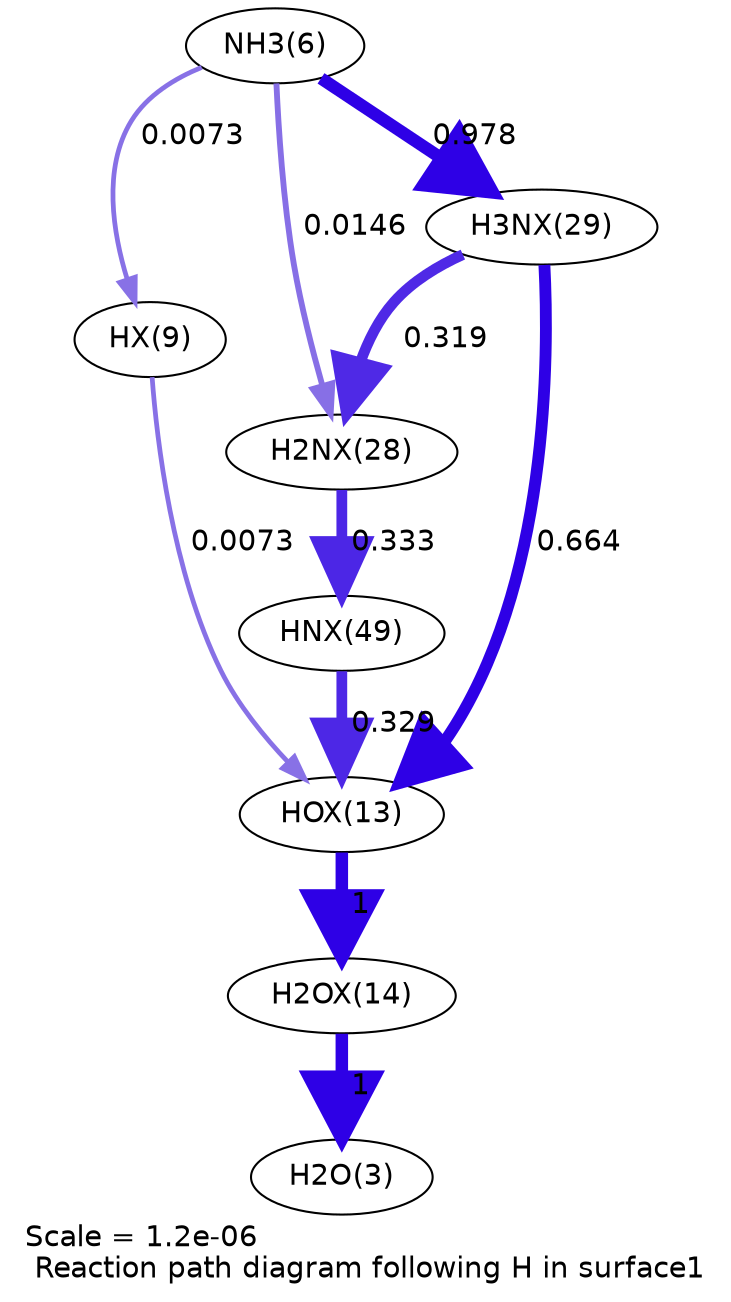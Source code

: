 digraph reaction_paths {
center=1;
s7 -> s12[fontname="Helvetica", penwidth=2.29, arrowsize=1.14, color="0.7, 0.507, 0.9"
, label=" 0.0073"];
s7 -> s19[fontname="Helvetica", penwidth=2.81, arrowsize=1.4, color="0.7, 0.515, 0.9"
, label=" 0.0146"];
s7 -> s20[fontname="Helvetica", penwidth=5.98, arrowsize=2.99, color="0.7, 1.48, 0.9"
, label=" 0.978"];
s12 -> s14[fontname="Helvetica", penwidth=2.29, arrowsize=1.14, color="0.7, 0.507, 0.9"
, label=" 0.0073"];
s20 -> s19[fontname="Helvetica", penwidth=5.14, arrowsize=2.57, color="0.7, 0.819, 0.9"
, label=" 0.319"];
s19 -> s22[fontname="Helvetica", penwidth=5.17, arrowsize=2.59, color="0.7, 0.833, 0.9"
, label=" 0.333"];
s20 -> s14[fontname="Helvetica", penwidth=5.69, arrowsize=2.85, color="0.7, 1.16, 0.9"
, label=" 0.664"];
s22 -> s14[fontname="Helvetica", penwidth=5.16, arrowsize=2.58, color="0.7, 0.829, 0.9"
, label=" 0.329"];
s14 -> s15[fontname="Helvetica", penwidth=6, arrowsize=3, color="0.7, 1.5, 0.9"
, label=" 1"];
s15 -> s4[fontname="Helvetica", penwidth=6, arrowsize=3, color="0.7, 1.5, 0.9"
, label=" 1"];
s4 [ fontname="Helvetica", label="H2O(3)"];
s7 [ fontname="Helvetica", label="NH3(6)"];
s12 [ fontname="Helvetica", label="HX(9)"];
s14 [ fontname="Helvetica", label="HOX(13)"];
s15 [ fontname="Helvetica", label="H2OX(14)"];
s19 [ fontname="Helvetica", label="H2NX(28)"];
s20 [ fontname="Helvetica", label="H3NX(29)"];
s22 [ fontname="Helvetica", label="HNX(49)"];
 label = "Scale = 1.2e-06\l Reaction path diagram following H in surface1";
 fontname = "Helvetica";
}
